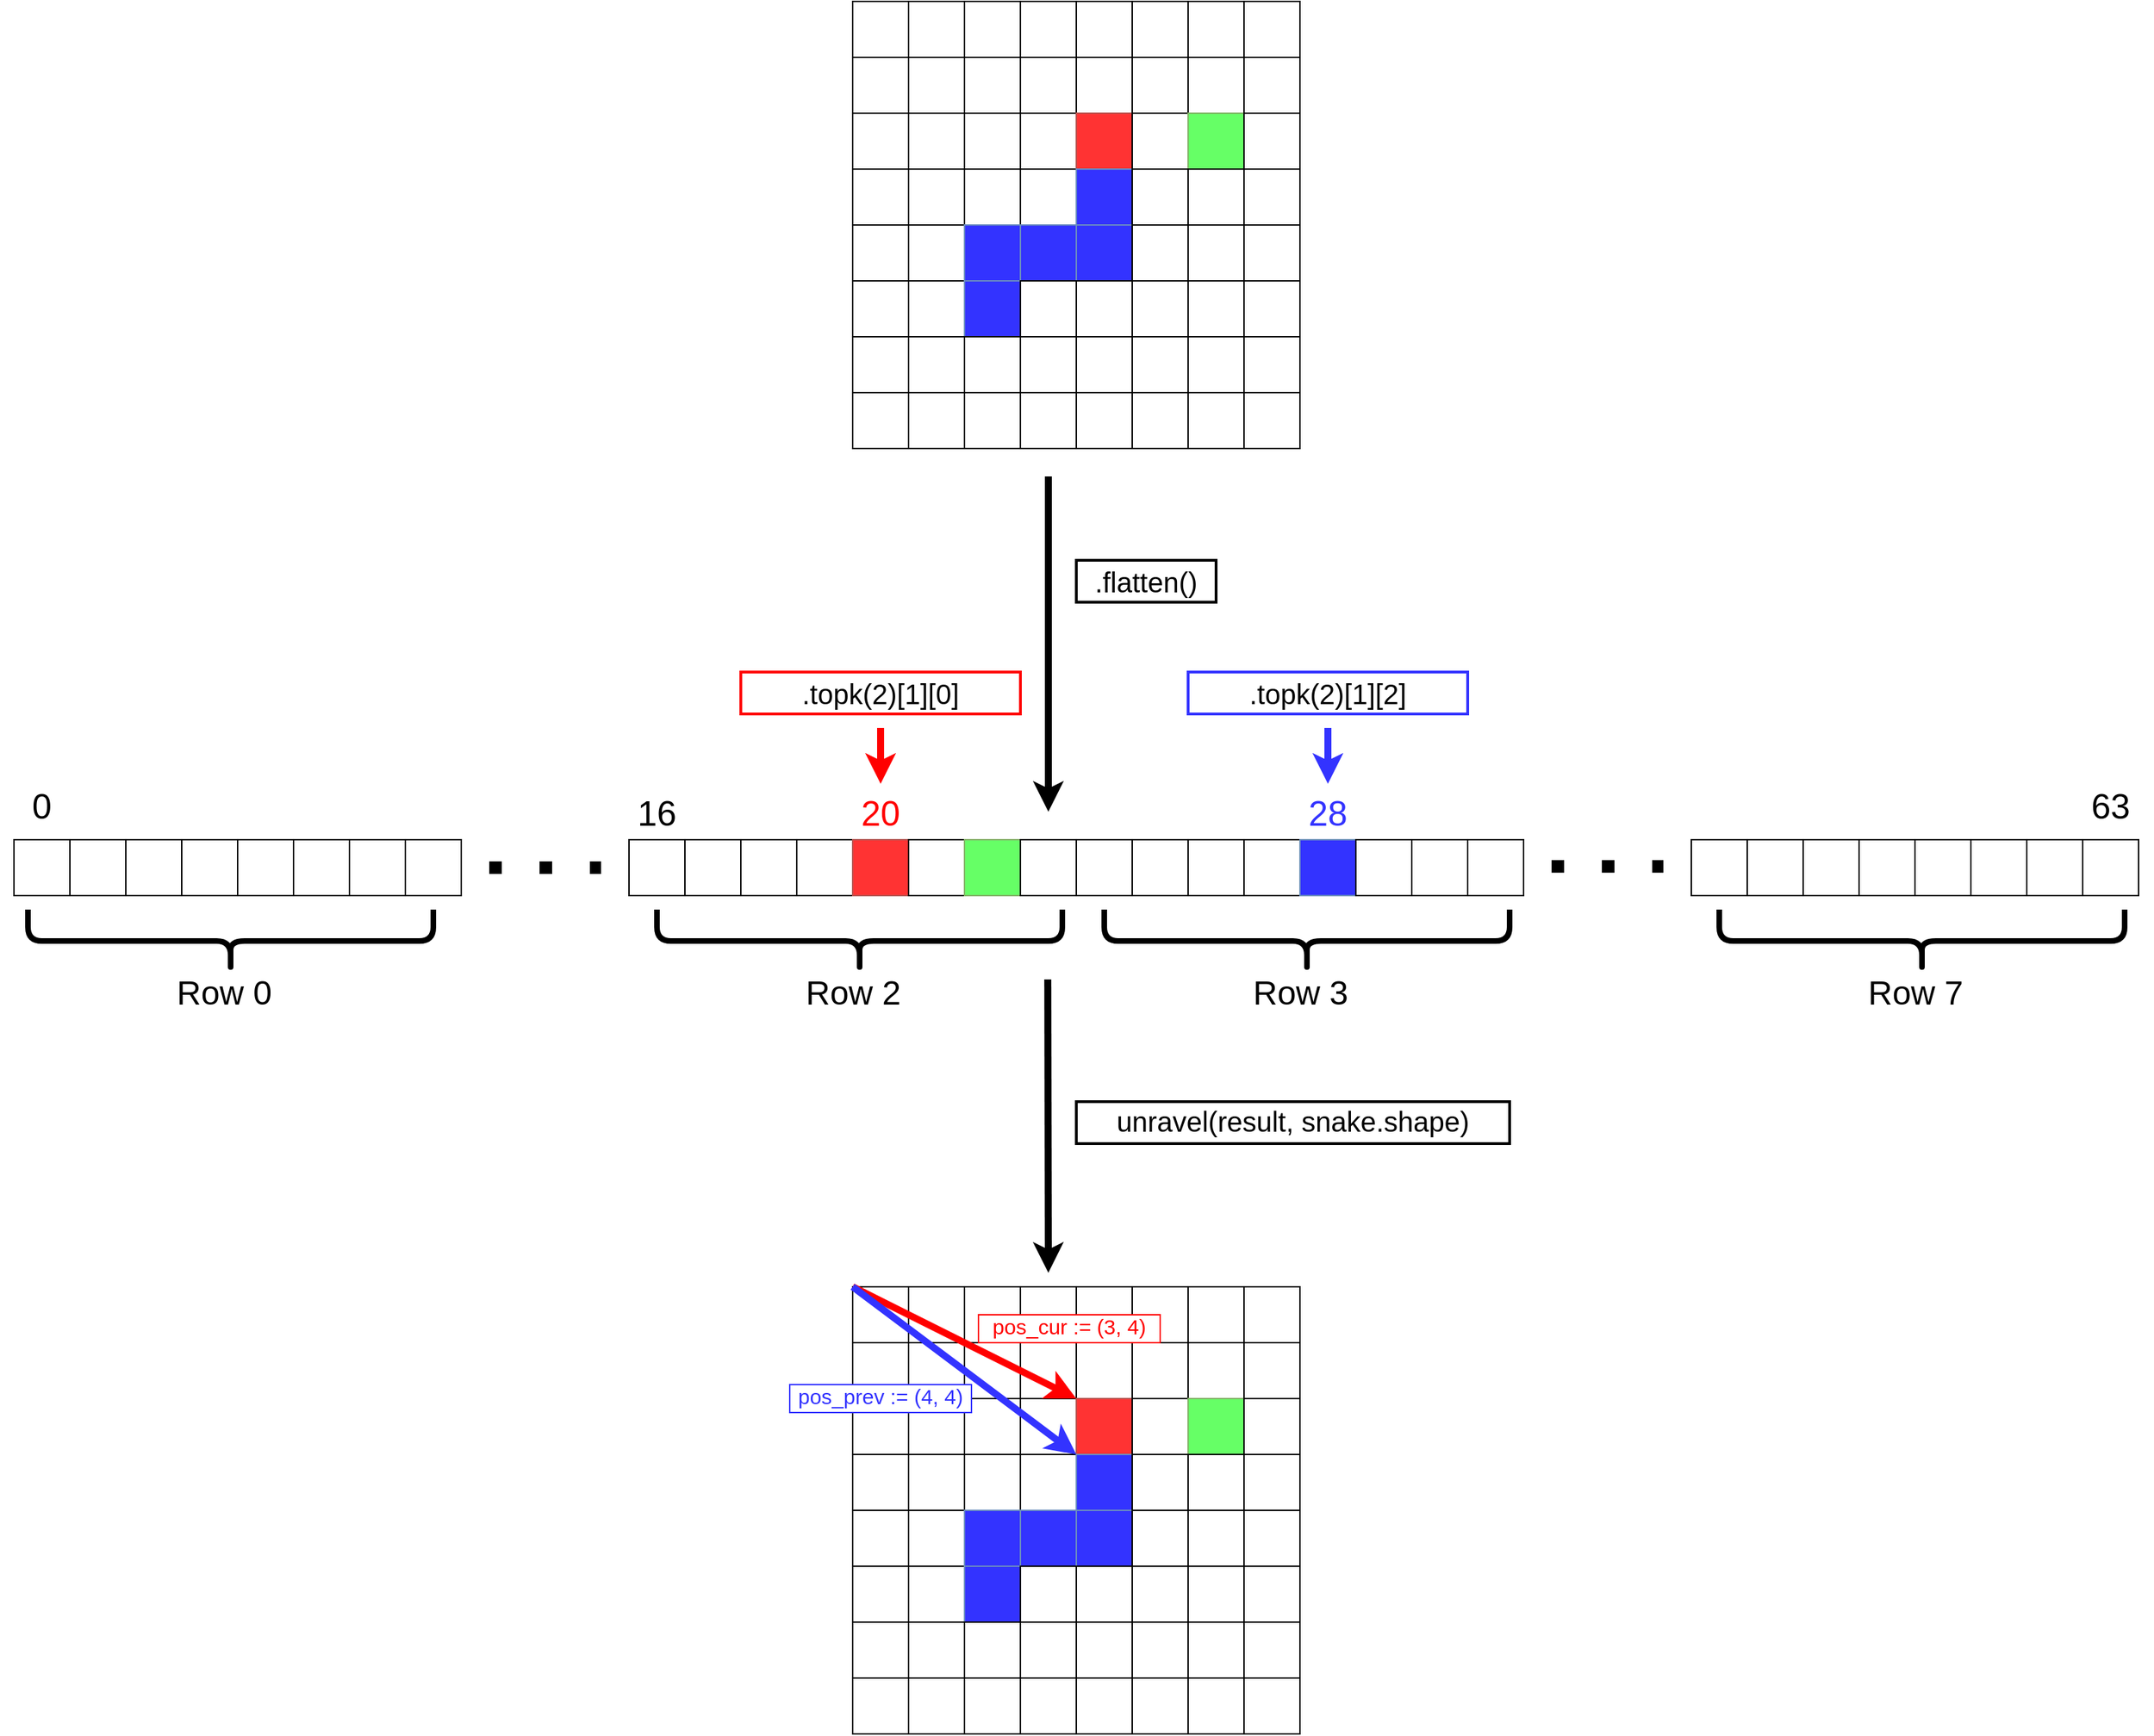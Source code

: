 <mxfile version="17.5.0" type="device"><diagram id="rFhJ2RIrfmGSeNR1TCm2" name="Page-1"><mxGraphModel dx="1734" dy="1608" grid="1" gridSize="10" guides="1" tooltips="1" connect="1" arrows="1" fold="1" page="1" pageScale="1" pageWidth="850" pageHeight="1100" math="0" shadow="0"><root><mxCell id="0"/><mxCell id="1" parent="0"/><mxCell id="kwuynxUdbe6fRl6kf-Xp-1" value="" style="whiteSpace=wrap;html=1;aspect=fixed;" parent="1" vertex="1"><mxGeometry x="720" width="40" height="40" as="geometry"/></mxCell><mxCell id="kwuynxUdbe6fRl6kf-Xp-2" value="" style="whiteSpace=wrap;html=1;aspect=fixed;" parent="1" vertex="1"><mxGeometry x="760" width="40" height="40" as="geometry"/></mxCell><mxCell id="kwuynxUdbe6fRl6kf-Xp-3" value="" style="whiteSpace=wrap;html=1;aspect=fixed;" parent="1" vertex="1"><mxGeometry x="720" y="40" width="40" height="40" as="geometry"/></mxCell><mxCell id="kwuynxUdbe6fRl6kf-Xp-4" value="" style="whiteSpace=wrap;html=1;aspect=fixed;" parent="1" vertex="1"><mxGeometry x="760" y="40" width="40" height="40" as="geometry"/></mxCell><mxCell id="kwuynxUdbe6fRl6kf-Xp-9" value="" style="whiteSpace=wrap;html=1;aspect=fixed;" parent="1" vertex="1"><mxGeometry x="800" width="40" height="40" as="geometry"/></mxCell><mxCell id="kwuynxUdbe6fRl6kf-Xp-10" value="" style="whiteSpace=wrap;html=1;aspect=fixed;" parent="1" vertex="1"><mxGeometry x="840" width="40" height="40" as="geometry"/></mxCell><mxCell id="kwuynxUdbe6fRl6kf-Xp-11" value="" style="whiteSpace=wrap;html=1;aspect=fixed;" parent="1" vertex="1"><mxGeometry x="800" y="40" width="40" height="40" as="geometry"/></mxCell><mxCell id="kwuynxUdbe6fRl6kf-Xp-12" value="" style="whiteSpace=wrap;html=1;aspect=fixed;" parent="1" vertex="1"><mxGeometry x="840" y="40" width="40" height="40" as="geometry"/></mxCell><mxCell id="kwuynxUdbe6fRl6kf-Xp-13" value="" style="whiteSpace=wrap;html=1;aspect=fixed;" parent="1" vertex="1"><mxGeometry x="720" y="80" width="40" height="40" as="geometry"/></mxCell><mxCell id="kwuynxUdbe6fRl6kf-Xp-14" value="" style="whiteSpace=wrap;html=1;aspect=fixed;" parent="1" vertex="1"><mxGeometry x="760" y="80" width="40" height="40" as="geometry"/></mxCell><mxCell id="kwuynxUdbe6fRl6kf-Xp-15" value="" style="whiteSpace=wrap;html=1;aspect=fixed;" parent="1" vertex="1"><mxGeometry x="720" y="120" width="40" height="40" as="geometry"/></mxCell><mxCell id="kwuynxUdbe6fRl6kf-Xp-16" value="" style="whiteSpace=wrap;html=1;aspect=fixed;" parent="1" vertex="1"><mxGeometry x="760" y="120" width="40" height="40" as="geometry"/></mxCell><mxCell id="kwuynxUdbe6fRl6kf-Xp-17" value="" style="whiteSpace=wrap;html=1;aspect=fixed;" parent="1" vertex="1"><mxGeometry x="800" y="80" width="40" height="40" as="geometry"/></mxCell><mxCell id="kwuynxUdbe6fRl6kf-Xp-18" value="" style="whiteSpace=wrap;html=1;aspect=fixed;" parent="1" vertex="1"><mxGeometry x="840" y="80" width="40" height="40" as="geometry"/></mxCell><mxCell id="kwuynxUdbe6fRl6kf-Xp-19" value="" style="whiteSpace=wrap;html=1;aspect=fixed;" parent="1" vertex="1"><mxGeometry x="800" y="120" width="40" height="40" as="geometry"/></mxCell><mxCell id="kwuynxUdbe6fRl6kf-Xp-20" value="" style="whiteSpace=wrap;html=1;aspect=fixed;" parent="1" vertex="1"><mxGeometry x="840" y="120" width="40" height="40" as="geometry"/></mxCell><mxCell id="kwuynxUdbe6fRl6kf-Xp-21" value="" style="whiteSpace=wrap;html=1;aspect=fixed;" parent="1" vertex="1"><mxGeometry x="880" width="40" height="40" as="geometry"/></mxCell><mxCell id="kwuynxUdbe6fRl6kf-Xp-22" value="" style="whiteSpace=wrap;html=1;aspect=fixed;" parent="1" vertex="1"><mxGeometry x="920" width="40" height="40" as="geometry"/></mxCell><mxCell id="kwuynxUdbe6fRl6kf-Xp-23" value="" style="whiteSpace=wrap;html=1;aspect=fixed;" parent="1" vertex="1"><mxGeometry x="880" y="40" width="40" height="40" as="geometry"/></mxCell><mxCell id="kwuynxUdbe6fRl6kf-Xp-24" value="" style="whiteSpace=wrap;html=1;aspect=fixed;" parent="1" vertex="1"><mxGeometry x="920" y="40" width="40" height="40" as="geometry"/></mxCell><mxCell id="kwuynxUdbe6fRl6kf-Xp-25" value="" style="whiteSpace=wrap;html=1;aspect=fixed;" parent="1" vertex="1"><mxGeometry x="960" width="40" height="40" as="geometry"/></mxCell><mxCell id="kwuynxUdbe6fRl6kf-Xp-26" value="" style="whiteSpace=wrap;html=1;aspect=fixed;" parent="1" vertex="1"><mxGeometry x="1000" width="40" height="40" as="geometry"/></mxCell><mxCell id="kwuynxUdbe6fRl6kf-Xp-27" value="" style="whiteSpace=wrap;html=1;aspect=fixed;" parent="1" vertex="1"><mxGeometry x="960" y="40" width="40" height="40" as="geometry"/></mxCell><mxCell id="kwuynxUdbe6fRl6kf-Xp-28" value="" style="whiteSpace=wrap;html=1;aspect=fixed;" parent="1" vertex="1"><mxGeometry x="1000" y="40" width="40" height="40" as="geometry"/></mxCell><mxCell id="kwuynxUdbe6fRl6kf-Xp-29" value="" style="whiteSpace=wrap;html=1;aspect=fixed;fillColor=#FF3333;strokeColor=#b85450;" parent="1" vertex="1"><mxGeometry x="880" y="80" width="40" height="40" as="geometry"/></mxCell><mxCell id="kwuynxUdbe6fRl6kf-Xp-30" value="" style="whiteSpace=wrap;html=1;aspect=fixed;" parent="1" vertex="1"><mxGeometry x="920" y="80" width="40" height="40" as="geometry"/></mxCell><mxCell id="kwuynxUdbe6fRl6kf-Xp-31" value="" style="whiteSpace=wrap;html=1;aspect=fixed;fillColor=#3333FF;strokeColor=#6c8ebf;" parent="1" vertex="1"><mxGeometry x="880" y="120" width="40" height="40" as="geometry"/></mxCell><mxCell id="kwuynxUdbe6fRl6kf-Xp-32" value="" style="whiteSpace=wrap;html=1;aspect=fixed;" parent="1" vertex="1"><mxGeometry x="920" y="120" width="40" height="40" as="geometry"/></mxCell><mxCell id="kwuynxUdbe6fRl6kf-Xp-33" value="" style="whiteSpace=wrap;html=1;aspect=fixed;fillColor=#66FF66;strokeColor=#82b366;" parent="1" vertex="1"><mxGeometry x="960" y="80" width="40" height="40" as="geometry"/></mxCell><mxCell id="kwuynxUdbe6fRl6kf-Xp-34" value="" style="whiteSpace=wrap;html=1;aspect=fixed;" parent="1" vertex="1"><mxGeometry x="1000" y="80" width="40" height="40" as="geometry"/></mxCell><mxCell id="kwuynxUdbe6fRl6kf-Xp-35" value="" style="whiteSpace=wrap;html=1;aspect=fixed;" parent="1" vertex="1"><mxGeometry x="960" y="120" width="40" height="40" as="geometry"/></mxCell><mxCell id="kwuynxUdbe6fRl6kf-Xp-36" value="" style="whiteSpace=wrap;html=1;aspect=fixed;" parent="1" vertex="1"><mxGeometry x="1000" y="120" width="40" height="40" as="geometry"/></mxCell><mxCell id="kwuynxUdbe6fRl6kf-Xp-37" value="" style="whiteSpace=wrap;html=1;aspect=fixed;" parent="1" vertex="1"><mxGeometry x="720" y="160" width="40" height="40" as="geometry"/></mxCell><mxCell id="kwuynxUdbe6fRl6kf-Xp-38" value="" style="whiteSpace=wrap;html=1;aspect=fixed;" parent="1" vertex="1"><mxGeometry x="760" y="160" width="40" height="40" as="geometry"/></mxCell><mxCell id="kwuynxUdbe6fRl6kf-Xp-39" value="" style="whiteSpace=wrap;html=1;aspect=fixed;" parent="1" vertex="1"><mxGeometry x="720" y="200" width="40" height="40" as="geometry"/></mxCell><mxCell id="kwuynxUdbe6fRl6kf-Xp-40" value="" style="whiteSpace=wrap;html=1;aspect=fixed;" parent="1" vertex="1"><mxGeometry x="760" y="200" width="40" height="40" as="geometry"/></mxCell><mxCell id="kwuynxUdbe6fRl6kf-Xp-41" value="" style="whiteSpace=wrap;html=1;aspect=fixed;fillColor=#3333FF;strokeColor=#6c8ebf;" parent="1" vertex="1"><mxGeometry x="800" y="160" width="40" height="40" as="geometry"/></mxCell><mxCell id="kwuynxUdbe6fRl6kf-Xp-42" value="" style="whiteSpace=wrap;html=1;aspect=fixed;fillColor=#3333FF;strokeColor=#6c8ebf;" parent="1" vertex="1"><mxGeometry x="840" y="160" width="40" height="40" as="geometry"/></mxCell><mxCell id="kwuynxUdbe6fRl6kf-Xp-43" value="" style="whiteSpace=wrap;html=1;aspect=fixed;fillColor=#3333FF;strokeColor=#6c8ebf;" parent="1" vertex="1"><mxGeometry x="800" y="200" width="40" height="40" as="geometry"/></mxCell><mxCell id="kwuynxUdbe6fRl6kf-Xp-44" value="" style="whiteSpace=wrap;html=1;aspect=fixed;" parent="1" vertex="1"><mxGeometry x="840" y="200" width="40" height="40" as="geometry"/></mxCell><mxCell id="kwuynxUdbe6fRl6kf-Xp-45" value="" style="whiteSpace=wrap;html=1;aspect=fixed;" parent="1" vertex="1"><mxGeometry x="720" y="240" width="40" height="40" as="geometry"/></mxCell><mxCell id="kwuynxUdbe6fRl6kf-Xp-46" value="" style="whiteSpace=wrap;html=1;aspect=fixed;" parent="1" vertex="1"><mxGeometry x="760" y="240" width="40" height="40" as="geometry"/></mxCell><mxCell id="kwuynxUdbe6fRl6kf-Xp-47" value="" style="whiteSpace=wrap;html=1;aspect=fixed;" parent="1" vertex="1"><mxGeometry x="720" y="280" width="40" height="40" as="geometry"/></mxCell><mxCell id="kwuynxUdbe6fRl6kf-Xp-48" value="" style="whiteSpace=wrap;html=1;aspect=fixed;" parent="1" vertex="1"><mxGeometry x="760" y="280" width="40" height="40" as="geometry"/></mxCell><mxCell id="kwuynxUdbe6fRl6kf-Xp-49" value="" style="whiteSpace=wrap;html=1;aspect=fixed;" parent="1" vertex="1"><mxGeometry x="800" y="240" width="40" height="40" as="geometry"/></mxCell><mxCell id="kwuynxUdbe6fRl6kf-Xp-50" value="" style="whiteSpace=wrap;html=1;aspect=fixed;" parent="1" vertex="1"><mxGeometry x="840" y="240" width="40" height="40" as="geometry"/></mxCell><mxCell id="kwuynxUdbe6fRl6kf-Xp-51" value="" style="whiteSpace=wrap;html=1;aspect=fixed;" parent="1" vertex="1"><mxGeometry x="800" y="280" width="40" height="40" as="geometry"/></mxCell><mxCell id="kwuynxUdbe6fRl6kf-Xp-52" value="" style="whiteSpace=wrap;html=1;aspect=fixed;" parent="1" vertex="1"><mxGeometry x="840" y="280" width="40" height="40" as="geometry"/></mxCell><mxCell id="kwuynxUdbe6fRl6kf-Xp-53" value="" style="whiteSpace=wrap;html=1;aspect=fixed;fillColor=#3333FF;strokeColor=#6c8ebf;" parent="1" vertex="1"><mxGeometry x="880" y="160" width="40" height="40" as="geometry"/></mxCell><mxCell id="kwuynxUdbe6fRl6kf-Xp-54" value="" style="whiteSpace=wrap;html=1;aspect=fixed;" parent="1" vertex="1"><mxGeometry x="920" y="160" width="40" height="40" as="geometry"/></mxCell><mxCell id="kwuynxUdbe6fRl6kf-Xp-55" value="" style="whiteSpace=wrap;html=1;aspect=fixed;" parent="1" vertex="1"><mxGeometry x="880" y="200" width="40" height="40" as="geometry"/></mxCell><mxCell id="kwuynxUdbe6fRl6kf-Xp-56" value="" style="whiteSpace=wrap;html=1;aspect=fixed;" parent="1" vertex="1"><mxGeometry x="920" y="200" width="40" height="40" as="geometry"/></mxCell><mxCell id="kwuynxUdbe6fRl6kf-Xp-57" value="" style="whiteSpace=wrap;html=1;aspect=fixed;" parent="1" vertex="1"><mxGeometry x="960" y="160" width="40" height="40" as="geometry"/></mxCell><mxCell id="kwuynxUdbe6fRl6kf-Xp-58" value="" style="whiteSpace=wrap;html=1;aspect=fixed;" parent="1" vertex="1"><mxGeometry x="1000" y="160" width="40" height="40" as="geometry"/></mxCell><mxCell id="kwuynxUdbe6fRl6kf-Xp-59" value="" style="whiteSpace=wrap;html=1;aspect=fixed;" parent="1" vertex="1"><mxGeometry x="960" y="200" width="40" height="40" as="geometry"/></mxCell><mxCell id="kwuynxUdbe6fRl6kf-Xp-60" value="" style="whiteSpace=wrap;html=1;aspect=fixed;" parent="1" vertex="1"><mxGeometry x="1000" y="200" width="40" height="40" as="geometry"/></mxCell><mxCell id="kwuynxUdbe6fRl6kf-Xp-61" value="" style="whiteSpace=wrap;html=1;aspect=fixed;" parent="1" vertex="1"><mxGeometry x="880" y="240" width="40" height="40" as="geometry"/></mxCell><mxCell id="kwuynxUdbe6fRl6kf-Xp-62" value="" style="whiteSpace=wrap;html=1;aspect=fixed;" parent="1" vertex="1"><mxGeometry x="920" y="240" width="40" height="40" as="geometry"/></mxCell><mxCell id="kwuynxUdbe6fRl6kf-Xp-63" value="" style="whiteSpace=wrap;html=1;aspect=fixed;" parent="1" vertex="1"><mxGeometry x="880" y="280" width="40" height="40" as="geometry"/></mxCell><mxCell id="kwuynxUdbe6fRl6kf-Xp-64" value="" style="whiteSpace=wrap;html=1;aspect=fixed;" parent="1" vertex="1"><mxGeometry x="920" y="280" width="40" height="40" as="geometry"/></mxCell><mxCell id="kwuynxUdbe6fRl6kf-Xp-65" value="" style="whiteSpace=wrap;html=1;aspect=fixed;" parent="1" vertex="1"><mxGeometry x="960" y="240" width="40" height="40" as="geometry"/></mxCell><mxCell id="kwuynxUdbe6fRl6kf-Xp-66" value="" style="whiteSpace=wrap;html=1;aspect=fixed;" parent="1" vertex="1"><mxGeometry x="1000" y="240" width="40" height="40" as="geometry"/></mxCell><mxCell id="kwuynxUdbe6fRl6kf-Xp-67" value="" style="whiteSpace=wrap;html=1;aspect=fixed;" parent="1" vertex="1"><mxGeometry x="960" y="280" width="40" height="40" as="geometry"/></mxCell><mxCell id="kwuynxUdbe6fRl6kf-Xp-68" value="" style="whiteSpace=wrap;html=1;aspect=fixed;" parent="1" vertex="1"><mxGeometry x="1000" y="280" width="40" height="40" as="geometry"/></mxCell><mxCell id="s0yTEC0OB3Ft9kR3ksnt-1" value="" style="whiteSpace=wrap;html=1;aspect=fixed;" vertex="1" parent="1"><mxGeometry x="120" y="600" width="40" height="40" as="geometry"/></mxCell><mxCell id="s0yTEC0OB3Ft9kR3ksnt-2" value="" style="whiteSpace=wrap;html=1;aspect=fixed;" vertex="1" parent="1"><mxGeometry x="160" y="600" width="40" height="40" as="geometry"/></mxCell><mxCell id="s0yTEC0OB3Ft9kR3ksnt-5" value="" style="whiteSpace=wrap;html=1;aspect=fixed;" vertex="1" parent="1"><mxGeometry x="200" y="600" width="40" height="40" as="geometry"/></mxCell><mxCell id="s0yTEC0OB3Ft9kR3ksnt-6" value="" style="whiteSpace=wrap;html=1;aspect=fixed;" vertex="1" parent="1"><mxGeometry x="240" y="600" width="40" height="40" as="geometry"/></mxCell><mxCell id="s0yTEC0OB3Ft9kR3ksnt-9" value="" style="whiteSpace=wrap;html=1;aspect=fixed;" vertex="1" parent="1"><mxGeometry x="560" y="600" width="40" height="40" as="geometry"/></mxCell><mxCell id="s0yTEC0OB3Ft9kR3ksnt-10" value="" style="whiteSpace=wrap;html=1;aspect=fixed;" vertex="1" parent="1"><mxGeometry x="600" y="600" width="40" height="40" as="geometry"/></mxCell><mxCell id="s0yTEC0OB3Ft9kR3ksnt-11" value="" style="whiteSpace=wrap;html=1;aspect=fixed;" vertex="1" parent="1"><mxGeometry x="880" y="600" width="40" height="40" as="geometry"/></mxCell><mxCell id="s0yTEC0OB3Ft9kR3ksnt-12" value="" style="whiteSpace=wrap;html=1;aspect=fixed;" vertex="1" parent="1"><mxGeometry x="920" y="600" width="40" height="40" as="geometry"/></mxCell><mxCell id="s0yTEC0OB3Ft9kR3ksnt-13" value="" style="whiteSpace=wrap;html=1;aspect=fixed;" vertex="1" parent="1"><mxGeometry x="640" y="600" width="40" height="40" as="geometry"/></mxCell><mxCell id="s0yTEC0OB3Ft9kR3ksnt-14" value="" style="whiteSpace=wrap;html=1;aspect=fixed;" vertex="1" parent="1"><mxGeometry x="680" y="600" width="40" height="40" as="geometry"/></mxCell><mxCell id="s0yTEC0OB3Ft9kR3ksnt-15" value="" style="whiteSpace=wrap;html=1;aspect=fixed;" vertex="1" parent="1"><mxGeometry x="960" y="600" width="40" height="40" as="geometry"/></mxCell><mxCell id="s0yTEC0OB3Ft9kR3ksnt-16" value="" style="whiteSpace=wrap;html=1;aspect=fixed;" vertex="1" parent="1"><mxGeometry x="1000" y="600" width="40" height="40" as="geometry"/></mxCell><mxCell id="s0yTEC0OB3Ft9kR3ksnt-17" value="" style="whiteSpace=wrap;html=1;aspect=fixed;" vertex="1" parent="1"><mxGeometry x="280" y="600" width="40" height="40" as="geometry"/></mxCell><mxCell id="s0yTEC0OB3Ft9kR3ksnt-18" value="" style="whiteSpace=wrap;html=1;aspect=fixed;" vertex="1" parent="1"><mxGeometry x="320" y="600" width="40" height="40" as="geometry"/></mxCell><mxCell id="s0yTEC0OB3Ft9kR3ksnt-21" value="" style="whiteSpace=wrap;html=1;aspect=fixed;" vertex="1" parent="1"><mxGeometry x="360" y="600" width="40" height="40" as="geometry"/></mxCell><mxCell id="s0yTEC0OB3Ft9kR3ksnt-22" value="" style="whiteSpace=wrap;html=1;aspect=fixed;" vertex="1" parent="1"><mxGeometry x="400" y="600" width="40" height="40" as="geometry"/></mxCell><mxCell id="s0yTEC0OB3Ft9kR3ksnt-25" value="" style="whiteSpace=wrap;html=1;aspect=fixed;fillColor=#FF3333;strokeColor=#b85450;" vertex="1" parent="1"><mxGeometry x="720" y="600" width="40" height="40" as="geometry"/></mxCell><mxCell id="s0yTEC0OB3Ft9kR3ksnt-26" value="" style="whiteSpace=wrap;html=1;aspect=fixed;" vertex="1" parent="1"><mxGeometry x="760" y="600" width="40" height="40" as="geometry"/></mxCell><mxCell id="s0yTEC0OB3Ft9kR3ksnt-27" value="" style="whiteSpace=wrap;html=1;aspect=fixed;fillColor=#3333FF;strokeColor=#6c8ebf;" vertex="1" parent="1"><mxGeometry x="1040" y="600" width="40" height="40" as="geometry"/></mxCell><mxCell id="s0yTEC0OB3Ft9kR3ksnt-28" value="" style="whiteSpace=wrap;html=1;aspect=fixed;" vertex="1" parent="1"><mxGeometry x="1080" y="600" width="40" height="40" as="geometry"/></mxCell><mxCell id="s0yTEC0OB3Ft9kR3ksnt-29" value="" style="whiteSpace=wrap;html=1;aspect=fixed;fillColor=#66FF66;strokeColor=#82b366;" vertex="1" parent="1"><mxGeometry x="800" y="600" width="40" height="40" as="geometry"/></mxCell><mxCell id="s0yTEC0OB3Ft9kR3ksnt-30" value="" style="whiteSpace=wrap;html=1;aspect=fixed;" vertex="1" parent="1"><mxGeometry x="840" y="600" width="40" height="40" as="geometry"/></mxCell><mxCell id="s0yTEC0OB3Ft9kR3ksnt-31" value="" style="whiteSpace=wrap;html=1;aspect=fixed;" vertex="1" parent="1"><mxGeometry x="1120" y="600" width="40" height="40" as="geometry"/></mxCell><mxCell id="s0yTEC0OB3Ft9kR3ksnt-32" value="" style="whiteSpace=wrap;html=1;aspect=fixed;" vertex="1" parent="1"><mxGeometry x="1160" y="600" width="40" height="40" as="geometry"/></mxCell><mxCell id="s0yTEC0OB3Ft9kR3ksnt-43" value="" style="whiteSpace=wrap;html=1;aspect=fixed;" vertex="1" parent="1"><mxGeometry x="1320" y="600" width="40" height="40" as="geometry"/></mxCell><mxCell id="s0yTEC0OB3Ft9kR3ksnt-44" value="" style="whiteSpace=wrap;html=1;aspect=fixed;" vertex="1" parent="1"><mxGeometry x="1360" y="600" width="40" height="40" as="geometry"/></mxCell><mxCell id="s0yTEC0OB3Ft9kR3ksnt-47" value="" style="whiteSpace=wrap;html=1;aspect=fixed;" vertex="1" parent="1"><mxGeometry x="1400" y="600" width="40" height="40" as="geometry"/></mxCell><mxCell id="s0yTEC0OB3Ft9kR3ksnt-48" value="" style="whiteSpace=wrap;html=1;aspect=fixed;" vertex="1" parent="1"><mxGeometry x="1440" y="600" width="40" height="40" as="geometry"/></mxCell><mxCell id="s0yTEC0OB3Ft9kR3ksnt-59" value="" style="whiteSpace=wrap;html=1;aspect=fixed;" vertex="1" parent="1"><mxGeometry x="1480" y="600" width="40" height="40" as="geometry"/></mxCell><mxCell id="s0yTEC0OB3Ft9kR3ksnt-60" value="" style="whiteSpace=wrap;html=1;aspect=fixed;" vertex="1" parent="1"><mxGeometry x="1520" y="600" width="40" height="40" as="geometry"/></mxCell><mxCell id="s0yTEC0OB3Ft9kR3ksnt-63" value="" style="whiteSpace=wrap;html=1;aspect=fixed;" vertex="1" parent="1"><mxGeometry x="1560" y="600" width="40" height="40" as="geometry"/></mxCell><mxCell id="s0yTEC0OB3Ft9kR3ksnt-64" value="" style="whiteSpace=wrap;html=1;aspect=fixed;" vertex="1" parent="1"><mxGeometry x="1600" y="600" width="40" height="40" as="geometry"/></mxCell><mxCell id="s0yTEC0OB3Ft9kR3ksnt-65" value="" style="endArrow=none;dashed=1;html=1;dashPattern=1 3;strokeWidth=9;rounded=1;" edge="1" parent="1"><mxGeometry width="50" height="50" relative="1" as="geometry"><mxPoint x="460" y="620" as="sourcePoint"/><mxPoint x="540" y="620" as="targetPoint"/></mxGeometry></mxCell><mxCell id="s0yTEC0OB3Ft9kR3ksnt-66" value="" style="endArrow=none;dashed=1;html=1;dashPattern=1 3;strokeWidth=9;rounded=1;" edge="1" parent="1"><mxGeometry width="50" height="50" relative="1" as="geometry"><mxPoint x="1220" y="619.17" as="sourcePoint"/><mxPoint x="1300" y="619.17" as="targetPoint"/></mxGeometry></mxCell><mxCell id="s0yTEC0OB3Ft9kR3ksnt-70" value="0" style="text;html=1;strokeColor=none;fillColor=none;align=center;verticalAlign=middle;whiteSpace=wrap;rounded=0;fontSize=25;" vertex="1" parent="1"><mxGeometry x="110" y="560" width="60" height="30" as="geometry"/></mxCell><mxCell id="s0yTEC0OB3Ft9kR3ksnt-71" value="&lt;div&gt;63&lt;/div&gt;" style="text;html=1;strokeColor=none;fillColor=none;align=center;verticalAlign=middle;whiteSpace=wrap;rounded=0;fontSize=25;" vertex="1" parent="1"><mxGeometry x="1590" y="560" width="60" height="30" as="geometry"/></mxCell><mxCell id="s0yTEC0OB3Ft9kR3ksnt-72" value="" style="shape=curlyBracket;whiteSpace=wrap;html=1;rounded=1;fontSize=25;rotation=-90;strokeWidth=4;" vertex="1" parent="1"><mxGeometry x="252.5" y="527.5" width="45" height="290" as="geometry"/></mxCell><mxCell id="s0yTEC0OB3Ft9kR3ksnt-74" value="Row 0" style="text;strokeColor=none;fillColor=none;html=1;fontSize=24;fontStyle=0;verticalAlign=middle;align=center;" vertex="1" parent="1"><mxGeometry x="220" y="690" width="100" height="40" as="geometry"/></mxCell><mxCell id="s0yTEC0OB3Ft9kR3ksnt-75" value="" style="shape=curlyBracket;whiteSpace=wrap;html=1;rounded=1;fontSize=25;rotation=-90;strokeWidth=4;" vertex="1" parent="1"><mxGeometry x="702.5" y="527.5" width="45" height="290" as="geometry"/></mxCell><mxCell id="s0yTEC0OB3Ft9kR3ksnt-76" value="Row 2" style="text;strokeColor=none;fillColor=none;html=1;fontSize=24;fontStyle=0;verticalAlign=middle;align=center;" vertex="1" parent="1"><mxGeometry x="670" y="690" width="100" height="40" as="geometry"/></mxCell><mxCell id="s0yTEC0OB3Ft9kR3ksnt-77" value="" style="shape=curlyBracket;whiteSpace=wrap;html=1;rounded=1;fontSize=25;rotation=-90;strokeWidth=4;" vertex="1" parent="1"><mxGeometry x="1022.5" y="527.5" width="45" height="290" as="geometry"/></mxCell><mxCell id="s0yTEC0OB3Ft9kR3ksnt-78" value="Row 3" style="text;strokeColor=none;fillColor=none;html=1;fontSize=24;fontStyle=0;verticalAlign=middle;align=center;" vertex="1" parent="1"><mxGeometry x="990" y="690" width="100" height="40" as="geometry"/></mxCell><mxCell id="s0yTEC0OB3Ft9kR3ksnt-81" value="" style="shape=curlyBracket;whiteSpace=wrap;html=1;rounded=1;fontSize=25;rotation=-90;strokeWidth=4;" vertex="1" parent="1"><mxGeometry x="1462.5" y="527.5" width="45" height="290" as="geometry"/></mxCell><mxCell id="s0yTEC0OB3Ft9kR3ksnt-82" value="Row 7" style="text;strokeColor=none;fillColor=none;html=1;fontSize=24;fontStyle=0;verticalAlign=middle;align=center;" vertex="1" parent="1"><mxGeometry x="1430" y="690" width="100" height="40" as="geometry"/></mxCell><mxCell id="s0yTEC0OB3Ft9kR3ksnt-83" value="" style="whiteSpace=wrap;html=1;aspect=fixed;" vertex="1" parent="1"><mxGeometry x="720" y="920" width="40" height="40" as="geometry"/></mxCell><mxCell id="s0yTEC0OB3Ft9kR3ksnt-84" value="" style="whiteSpace=wrap;html=1;aspect=fixed;" vertex="1" parent="1"><mxGeometry x="760" y="920" width="40" height="40" as="geometry"/></mxCell><mxCell id="s0yTEC0OB3Ft9kR3ksnt-85" value="" style="whiteSpace=wrap;html=1;aspect=fixed;" vertex="1" parent="1"><mxGeometry x="720" y="960" width="40" height="40" as="geometry"/></mxCell><mxCell id="s0yTEC0OB3Ft9kR3ksnt-86" value="" style="whiteSpace=wrap;html=1;aspect=fixed;" vertex="1" parent="1"><mxGeometry x="760" y="960" width="40" height="40" as="geometry"/></mxCell><mxCell id="s0yTEC0OB3Ft9kR3ksnt-87" value="" style="whiteSpace=wrap;html=1;aspect=fixed;" vertex="1" parent="1"><mxGeometry x="800" y="920" width="40" height="40" as="geometry"/></mxCell><mxCell id="s0yTEC0OB3Ft9kR3ksnt-88" value="" style="whiteSpace=wrap;html=1;aspect=fixed;" vertex="1" parent="1"><mxGeometry x="840" y="920" width="40" height="40" as="geometry"/></mxCell><mxCell id="s0yTEC0OB3Ft9kR3ksnt-89" value="" style="whiteSpace=wrap;html=1;aspect=fixed;" vertex="1" parent="1"><mxGeometry x="800" y="960" width="40" height="40" as="geometry"/></mxCell><mxCell id="s0yTEC0OB3Ft9kR3ksnt-90" value="" style="whiteSpace=wrap;html=1;aspect=fixed;" vertex="1" parent="1"><mxGeometry x="840" y="960" width="40" height="40" as="geometry"/></mxCell><mxCell id="s0yTEC0OB3Ft9kR3ksnt-91" value="" style="whiteSpace=wrap;html=1;aspect=fixed;" vertex="1" parent="1"><mxGeometry x="720" y="1000" width="40" height="40" as="geometry"/></mxCell><mxCell id="s0yTEC0OB3Ft9kR3ksnt-92" value="" style="whiteSpace=wrap;html=1;aspect=fixed;" vertex="1" parent="1"><mxGeometry x="760" y="1000" width="40" height="40" as="geometry"/></mxCell><mxCell id="s0yTEC0OB3Ft9kR3ksnt-93" value="" style="whiteSpace=wrap;html=1;aspect=fixed;" vertex="1" parent="1"><mxGeometry x="720" y="1040" width="40" height="40" as="geometry"/></mxCell><mxCell id="s0yTEC0OB3Ft9kR3ksnt-94" value="" style="whiteSpace=wrap;html=1;aspect=fixed;" vertex="1" parent="1"><mxGeometry x="760" y="1040" width="40" height="40" as="geometry"/></mxCell><mxCell id="s0yTEC0OB3Ft9kR3ksnt-95" value="" style="whiteSpace=wrap;html=1;aspect=fixed;" vertex="1" parent="1"><mxGeometry x="800" y="1000" width="40" height="40" as="geometry"/></mxCell><mxCell id="s0yTEC0OB3Ft9kR3ksnt-96" value="" style="whiteSpace=wrap;html=1;aspect=fixed;" vertex="1" parent="1"><mxGeometry x="840" y="1000" width="40" height="40" as="geometry"/></mxCell><mxCell id="s0yTEC0OB3Ft9kR3ksnt-97" value="" style="whiteSpace=wrap;html=1;aspect=fixed;" vertex="1" parent="1"><mxGeometry x="800" y="1040" width="40" height="40" as="geometry"/></mxCell><mxCell id="s0yTEC0OB3Ft9kR3ksnt-98" value="" style="whiteSpace=wrap;html=1;aspect=fixed;" vertex="1" parent="1"><mxGeometry x="840" y="1040" width="40" height="40" as="geometry"/></mxCell><mxCell id="s0yTEC0OB3Ft9kR3ksnt-99" value="" style="whiteSpace=wrap;html=1;aspect=fixed;" vertex="1" parent="1"><mxGeometry x="880" y="920" width="40" height="40" as="geometry"/></mxCell><mxCell id="s0yTEC0OB3Ft9kR3ksnt-100" value="" style="whiteSpace=wrap;html=1;aspect=fixed;" vertex="1" parent="1"><mxGeometry x="920" y="920" width="40" height="40" as="geometry"/></mxCell><mxCell id="s0yTEC0OB3Ft9kR3ksnt-101" value="" style="whiteSpace=wrap;html=1;aspect=fixed;" vertex="1" parent="1"><mxGeometry x="880" y="960" width="40" height="40" as="geometry"/></mxCell><mxCell id="s0yTEC0OB3Ft9kR3ksnt-102" value="" style="whiteSpace=wrap;html=1;aspect=fixed;" vertex="1" parent="1"><mxGeometry x="920" y="960" width="40" height="40" as="geometry"/></mxCell><mxCell id="s0yTEC0OB3Ft9kR3ksnt-103" value="" style="whiteSpace=wrap;html=1;aspect=fixed;" vertex="1" parent="1"><mxGeometry x="960" y="920" width="40" height="40" as="geometry"/></mxCell><mxCell id="s0yTEC0OB3Ft9kR3ksnt-104" value="" style="whiteSpace=wrap;html=1;aspect=fixed;" vertex="1" parent="1"><mxGeometry x="1000" y="920" width="40" height="40" as="geometry"/></mxCell><mxCell id="s0yTEC0OB3Ft9kR3ksnt-105" value="" style="whiteSpace=wrap;html=1;aspect=fixed;" vertex="1" parent="1"><mxGeometry x="960" y="960" width="40" height="40" as="geometry"/></mxCell><mxCell id="s0yTEC0OB3Ft9kR3ksnt-106" value="" style="whiteSpace=wrap;html=1;aspect=fixed;" vertex="1" parent="1"><mxGeometry x="1000" y="960" width="40" height="40" as="geometry"/></mxCell><mxCell id="s0yTEC0OB3Ft9kR3ksnt-107" value="" style="whiteSpace=wrap;html=1;aspect=fixed;fillColor=#FF3333;strokeColor=#b85450;" vertex="1" parent="1"><mxGeometry x="880" y="1000" width="40" height="40" as="geometry"/></mxCell><mxCell id="s0yTEC0OB3Ft9kR3ksnt-108" value="" style="whiteSpace=wrap;html=1;aspect=fixed;" vertex="1" parent="1"><mxGeometry x="920" y="1000" width="40" height="40" as="geometry"/></mxCell><mxCell id="s0yTEC0OB3Ft9kR3ksnt-109" value="" style="whiteSpace=wrap;html=1;aspect=fixed;fillColor=#3333FF;strokeColor=#6c8ebf;" vertex="1" parent="1"><mxGeometry x="880" y="1040" width="40" height="40" as="geometry"/></mxCell><mxCell id="s0yTEC0OB3Ft9kR3ksnt-110" value="" style="whiteSpace=wrap;html=1;aspect=fixed;" vertex="1" parent="1"><mxGeometry x="920" y="1040" width="40" height="40" as="geometry"/></mxCell><mxCell id="s0yTEC0OB3Ft9kR3ksnt-111" value="" style="whiteSpace=wrap;html=1;aspect=fixed;fillColor=#66FF66;strokeColor=#82b366;" vertex="1" parent="1"><mxGeometry x="960" y="1000" width="40" height="40" as="geometry"/></mxCell><mxCell id="s0yTEC0OB3Ft9kR3ksnt-112" value="" style="whiteSpace=wrap;html=1;aspect=fixed;" vertex="1" parent="1"><mxGeometry x="1000" y="1000" width="40" height="40" as="geometry"/></mxCell><mxCell id="s0yTEC0OB3Ft9kR3ksnt-113" value="" style="whiteSpace=wrap;html=1;aspect=fixed;" vertex="1" parent="1"><mxGeometry x="960" y="1040" width="40" height="40" as="geometry"/></mxCell><mxCell id="s0yTEC0OB3Ft9kR3ksnt-114" value="" style="whiteSpace=wrap;html=1;aspect=fixed;" vertex="1" parent="1"><mxGeometry x="1000" y="1040" width="40" height="40" as="geometry"/></mxCell><mxCell id="s0yTEC0OB3Ft9kR3ksnt-115" value="" style="whiteSpace=wrap;html=1;aspect=fixed;" vertex="1" parent="1"><mxGeometry x="720" y="1080" width="40" height="40" as="geometry"/></mxCell><mxCell id="s0yTEC0OB3Ft9kR3ksnt-116" value="" style="whiteSpace=wrap;html=1;aspect=fixed;" vertex="1" parent="1"><mxGeometry x="760" y="1080" width="40" height="40" as="geometry"/></mxCell><mxCell id="s0yTEC0OB3Ft9kR3ksnt-117" value="" style="whiteSpace=wrap;html=1;aspect=fixed;" vertex="1" parent="1"><mxGeometry x="720" y="1120" width="40" height="40" as="geometry"/></mxCell><mxCell id="s0yTEC0OB3Ft9kR3ksnt-118" value="" style="whiteSpace=wrap;html=1;aspect=fixed;" vertex="1" parent="1"><mxGeometry x="760" y="1120" width="40" height="40" as="geometry"/></mxCell><mxCell id="s0yTEC0OB3Ft9kR3ksnt-119" value="" style="whiteSpace=wrap;html=1;aspect=fixed;fillColor=#3333FF;strokeColor=#6c8ebf;" vertex="1" parent="1"><mxGeometry x="800" y="1080" width="40" height="40" as="geometry"/></mxCell><mxCell id="s0yTEC0OB3Ft9kR3ksnt-120" value="" style="whiteSpace=wrap;html=1;aspect=fixed;fillColor=#3333FF;strokeColor=#6c8ebf;" vertex="1" parent="1"><mxGeometry x="840" y="1080" width="40" height="40" as="geometry"/></mxCell><mxCell id="s0yTEC0OB3Ft9kR3ksnt-121" value="" style="whiteSpace=wrap;html=1;aspect=fixed;fillColor=#3333FF;strokeColor=#6c8ebf;" vertex="1" parent="1"><mxGeometry x="800" y="1120" width="40" height="40" as="geometry"/></mxCell><mxCell id="s0yTEC0OB3Ft9kR3ksnt-122" value="" style="whiteSpace=wrap;html=1;aspect=fixed;" vertex="1" parent="1"><mxGeometry x="840" y="1120" width="40" height="40" as="geometry"/></mxCell><mxCell id="s0yTEC0OB3Ft9kR3ksnt-123" value="" style="whiteSpace=wrap;html=1;aspect=fixed;" vertex="1" parent="1"><mxGeometry x="720" y="1160" width="40" height="40" as="geometry"/></mxCell><mxCell id="s0yTEC0OB3Ft9kR3ksnt-124" value="" style="whiteSpace=wrap;html=1;aspect=fixed;" vertex="1" parent="1"><mxGeometry x="760" y="1160" width="40" height="40" as="geometry"/></mxCell><mxCell id="s0yTEC0OB3Ft9kR3ksnt-125" value="" style="whiteSpace=wrap;html=1;aspect=fixed;" vertex="1" parent="1"><mxGeometry x="720" y="1200" width="40" height="40" as="geometry"/></mxCell><mxCell id="s0yTEC0OB3Ft9kR3ksnt-126" value="" style="whiteSpace=wrap;html=1;aspect=fixed;" vertex="1" parent="1"><mxGeometry x="760" y="1200" width="40" height="40" as="geometry"/></mxCell><mxCell id="s0yTEC0OB3Ft9kR3ksnt-127" value="" style="whiteSpace=wrap;html=1;aspect=fixed;" vertex="1" parent="1"><mxGeometry x="800" y="1160" width="40" height="40" as="geometry"/></mxCell><mxCell id="s0yTEC0OB3Ft9kR3ksnt-128" value="" style="whiteSpace=wrap;html=1;aspect=fixed;" vertex="1" parent="1"><mxGeometry x="840" y="1160" width="40" height="40" as="geometry"/></mxCell><mxCell id="s0yTEC0OB3Ft9kR3ksnt-129" value="" style="whiteSpace=wrap;html=1;aspect=fixed;" vertex="1" parent="1"><mxGeometry x="800" y="1200" width="40" height="40" as="geometry"/></mxCell><mxCell id="s0yTEC0OB3Ft9kR3ksnt-130" value="" style="whiteSpace=wrap;html=1;aspect=fixed;" vertex="1" parent="1"><mxGeometry x="840" y="1200" width="40" height="40" as="geometry"/></mxCell><mxCell id="s0yTEC0OB3Ft9kR3ksnt-131" value="" style="whiteSpace=wrap;html=1;aspect=fixed;fillColor=#3333FF;strokeColor=#6c8ebf;" vertex="1" parent="1"><mxGeometry x="880" y="1080" width="40" height="40" as="geometry"/></mxCell><mxCell id="s0yTEC0OB3Ft9kR3ksnt-132" value="" style="whiteSpace=wrap;html=1;aspect=fixed;" vertex="1" parent="1"><mxGeometry x="920" y="1080" width="40" height="40" as="geometry"/></mxCell><mxCell id="s0yTEC0OB3Ft9kR3ksnt-133" value="" style="whiteSpace=wrap;html=1;aspect=fixed;" vertex="1" parent="1"><mxGeometry x="880" y="1120" width="40" height="40" as="geometry"/></mxCell><mxCell id="s0yTEC0OB3Ft9kR3ksnt-134" value="" style="whiteSpace=wrap;html=1;aspect=fixed;" vertex="1" parent="1"><mxGeometry x="920" y="1120" width="40" height="40" as="geometry"/></mxCell><mxCell id="s0yTEC0OB3Ft9kR3ksnt-135" value="" style="whiteSpace=wrap;html=1;aspect=fixed;" vertex="1" parent="1"><mxGeometry x="960" y="1080" width="40" height="40" as="geometry"/></mxCell><mxCell id="s0yTEC0OB3Ft9kR3ksnt-136" value="" style="whiteSpace=wrap;html=1;aspect=fixed;" vertex="1" parent="1"><mxGeometry x="1000" y="1080" width="40" height="40" as="geometry"/></mxCell><mxCell id="s0yTEC0OB3Ft9kR3ksnt-137" value="" style="whiteSpace=wrap;html=1;aspect=fixed;" vertex="1" parent="1"><mxGeometry x="960" y="1120" width="40" height="40" as="geometry"/></mxCell><mxCell id="s0yTEC0OB3Ft9kR3ksnt-138" value="" style="whiteSpace=wrap;html=1;aspect=fixed;" vertex="1" parent="1"><mxGeometry x="1000" y="1120" width="40" height="40" as="geometry"/></mxCell><mxCell id="s0yTEC0OB3Ft9kR3ksnt-139" value="" style="whiteSpace=wrap;html=1;aspect=fixed;" vertex="1" parent="1"><mxGeometry x="880" y="1160" width="40" height="40" as="geometry"/></mxCell><mxCell id="s0yTEC0OB3Ft9kR3ksnt-140" value="" style="whiteSpace=wrap;html=1;aspect=fixed;" vertex="1" parent="1"><mxGeometry x="920" y="1160" width="40" height="40" as="geometry"/></mxCell><mxCell id="s0yTEC0OB3Ft9kR3ksnt-141" value="" style="whiteSpace=wrap;html=1;aspect=fixed;" vertex="1" parent="1"><mxGeometry x="880" y="1200" width="40" height="40" as="geometry"/></mxCell><mxCell id="s0yTEC0OB3Ft9kR3ksnt-142" value="" style="whiteSpace=wrap;html=1;aspect=fixed;" vertex="1" parent="1"><mxGeometry x="920" y="1200" width="40" height="40" as="geometry"/></mxCell><mxCell id="s0yTEC0OB3Ft9kR3ksnt-143" value="" style="whiteSpace=wrap;html=1;aspect=fixed;" vertex="1" parent="1"><mxGeometry x="960" y="1160" width="40" height="40" as="geometry"/></mxCell><mxCell id="s0yTEC0OB3Ft9kR3ksnt-144" value="" style="whiteSpace=wrap;html=1;aspect=fixed;" vertex="1" parent="1"><mxGeometry x="1000" y="1160" width="40" height="40" as="geometry"/></mxCell><mxCell id="s0yTEC0OB3Ft9kR3ksnt-145" value="" style="whiteSpace=wrap;html=1;aspect=fixed;" vertex="1" parent="1"><mxGeometry x="960" y="1200" width="40" height="40" as="geometry"/></mxCell><mxCell id="s0yTEC0OB3Ft9kR3ksnt-146" value="" style="whiteSpace=wrap;html=1;aspect=fixed;" vertex="1" parent="1"><mxGeometry x="1000" y="1200" width="40" height="40" as="geometry"/></mxCell><mxCell id="s0yTEC0OB3Ft9kR3ksnt-147" value="" style="endArrow=classic;html=1;rounded=1;fontSize=22;strokeWidth=5;entryX=1;entryY=1;entryDx=0;entryDy=0;exitX=0;exitY=0;exitDx=0;exitDy=0;strokeColor=#FF0000;" edge="1" parent="1" source="s0yTEC0OB3Ft9kR3ksnt-83" target="s0yTEC0OB3Ft9kR3ksnt-90"><mxGeometry width="50" height="50" relative="1" as="geometry"><mxPoint x="720" y="910" as="sourcePoint"/><mxPoint x="910" y="750" as="targetPoint"/></mxGeometry></mxCell><mxCell id="s0yTEC0OB3Ft9kR3ksnt-148" value="" style="endArrow=classic;html=1;rounded=1;fontSize=22;strokeWidth=5;strokeColor=#3333FF;entryX=1;entryY=1;entryDx=0;entryDy=0;" edge="1" parent="1" target="s0yTEC0OB3Ft9kR3ksnt-96"><mxGeometry width="50" height="50" relative="1" as="geometry"><mxPoint x="720" y="920" as="sourcePoint"/><mxPoint x="910" y="1030" as="targetPoint"/></mxGeometry></mxCell><mxCell id="s0yTEC0OB3Ft9kR3ksnt-149" value="" style="endArrow=classic;html=1;rounded=1;fontSize=22;strokeColor=#000000;strokeWidth=5;" edge="1" parent="1"><mxGeometry width="50" height="50" relative="1" as="geometry"><mxPoint x="860" y="340" as="sourcePoint"/><mxPoint x="860" y="580" as="targetPoint"/></mxGeometry></mxCell><mxCell id="s0yTEC0OB3Ft9kR3ksnt-150" value="" style="endArrow=classic;html=1;rounded=1;fontSize=22;strokeWidth=5;strokeColor=#FF0000;" edge="1" parent="1"><mxGeometry width="50" height="50" relative="1" as="geometry"><mxPoint x="740" y="520" as="sourcePoint"/><mxPoint x="740" y="560" as="targetPoint"/></mxGeometry></mxCell><mxCell id="s0yTEC0OB3Ft9kR3ksnt-151" value="" style="endArrow=classic;html=1;rounded=1;fontSize=22;strokeWidth=5;strokeColor=#3333FF;" edge="1" parent="1"><mxGeometry width="50" height="50" relative="1" as="geometry"><mxPoint x="1060" y="520" as="sourcePoint"/><mxPoint x="1060" y="560" as="targetPoint"/></mxGeometry></mxCell><mxCell id="s0yTEC0OB3Ft9kR3ksnt-152" value=".topk(2)[1][0]" style="rounded=0;whiteSpace=wrap;html=1;fontSize=20;strokeWidth=2;strokeColor=#FF0000;" vertex="1" parent="1"><mxGeometry x="640" y="480" width="200" height="30" as="geometry"/></mxCell><mxCell id="s0yTEC0OB3Ft9kR3ksnt-153" value=".topk(2)[1][2]" style="rounded=0;whiteSpace=wrap;html=1;fontSize=20;strokeWidth=2;strokeColor=#3333FF;" vertex="1" parent="1"><mxGeometry x="960" y="480" width="200" height="30" as="geometry"/></mxCell><mxCell id="s0yTEC0OB3Ft9kR3ksnt-154" value="" style="endArrow=classic;html=1;rounded=1;fontSize=22;strokeColor=#000000;strokeWidth=5;" edge="1" parent="1"><mxGeometry width="50" height="50" relative="1" as="geometry"><mxPoint x="859.6" y="700" as="sourcePoint"/><mxPoint x="860" y="910" as="targetPoint"/></mxGeometry></mxCell><mxCell id="s0yTEC0OB3Ft9kR3ksnt-155" value="&lt;div&gt;unravel(result, snake.shape)&lt;/div&gt;" style="rounded=0;whiteSpace=wrap;html=1;fontSize=20;strokeWidth=2;spacingBottom=4;" vertex="1" parent="1"><mxGeometry x="880" y="787.5" width="310" height="30" as="geometry"/></mxCell><mxCell id="s0yTEC0OB3Ft9kR3ksnt-156" value="&lt;div&gt;.flatten()&lt;br&gt;&lt;/div&gt;" style="rounded=0;whiteSpace=wrap;html=1;fontSize=20;strokeWidth=2;" vertex="1" parent="1"><mxGeometry x="880" y="400" width="100" height="30" as="geometry"/></mxCell><mxCell id="s0yTEC0OB3Ft9kR3ksnt-157" value="16" style="text;html=1;strokeColor=none;fillColor=none;align=center;verticalAlign=middle;whiteSpace=wrap;rounded=0;fontSize=25;" vertex="1" parent="1"><mxGeometry x="550" y="560" width="60" height="40" as="geometry"/></mxCell><mxCell id="s0yTEC0OB3Ft9kR3ksnt-158" value="20" style="text;html=1;strokeColor=none;fillColor=none;align=center;verticalAlign=middle;whiteSpace=wrap;rounded=0;fontSize=25;fontColor=#FF0000;" vertex="1" parent="1"><mxGeometry x="710" y="560" width="60" height="40" as="geometry"/></mxCell><mxCell id="s0yTEC0OB3Ft9kR3ksnt-159" value="28" style="text;html=1;strokeColor=none;fillColor=none;align=center;verticalAlign=middle;whiteSpace=wrap;rounded=0;fontSize=25;fontColor=#3333FF;" vertex="1" parent="1"><mxGeometry x="1030" y="560" width="60" height="40" as="geometry"/></mxCell><mxCell id="s0yTEC0OB3Ft9kR3ksnt-161" value="pos_cur := (3, 4)" style="rounded=0;whiteSpace=wrap;html=1;fontSize=15;strokeWidth=1;spacing=0;spacingBottom=5;strokeColor=#FF0000;fontColor=#FF0000;" vertex="1" parent="1"><mxGeometry x="810" y="940" width="130" height="20" as="geometry"/></mxCell><mxCell id="s0yTEC0OB3Ft9kR3ksnt-162" value="pos_prev := (4, 4)" style="rounded=0;whiteSpace=wrap;html=1;fontSize=15;strokeWidth=1;spacing=0;spacingBottom=5;strokeColor=#3333FF;fontColor=#3333FF;" vertex="1" parent="1"><mxGeometry x="675" y="990" width="130" height="20" as="geometry"/></mxCell></root></mxGraphModel></diagram></mxfile>